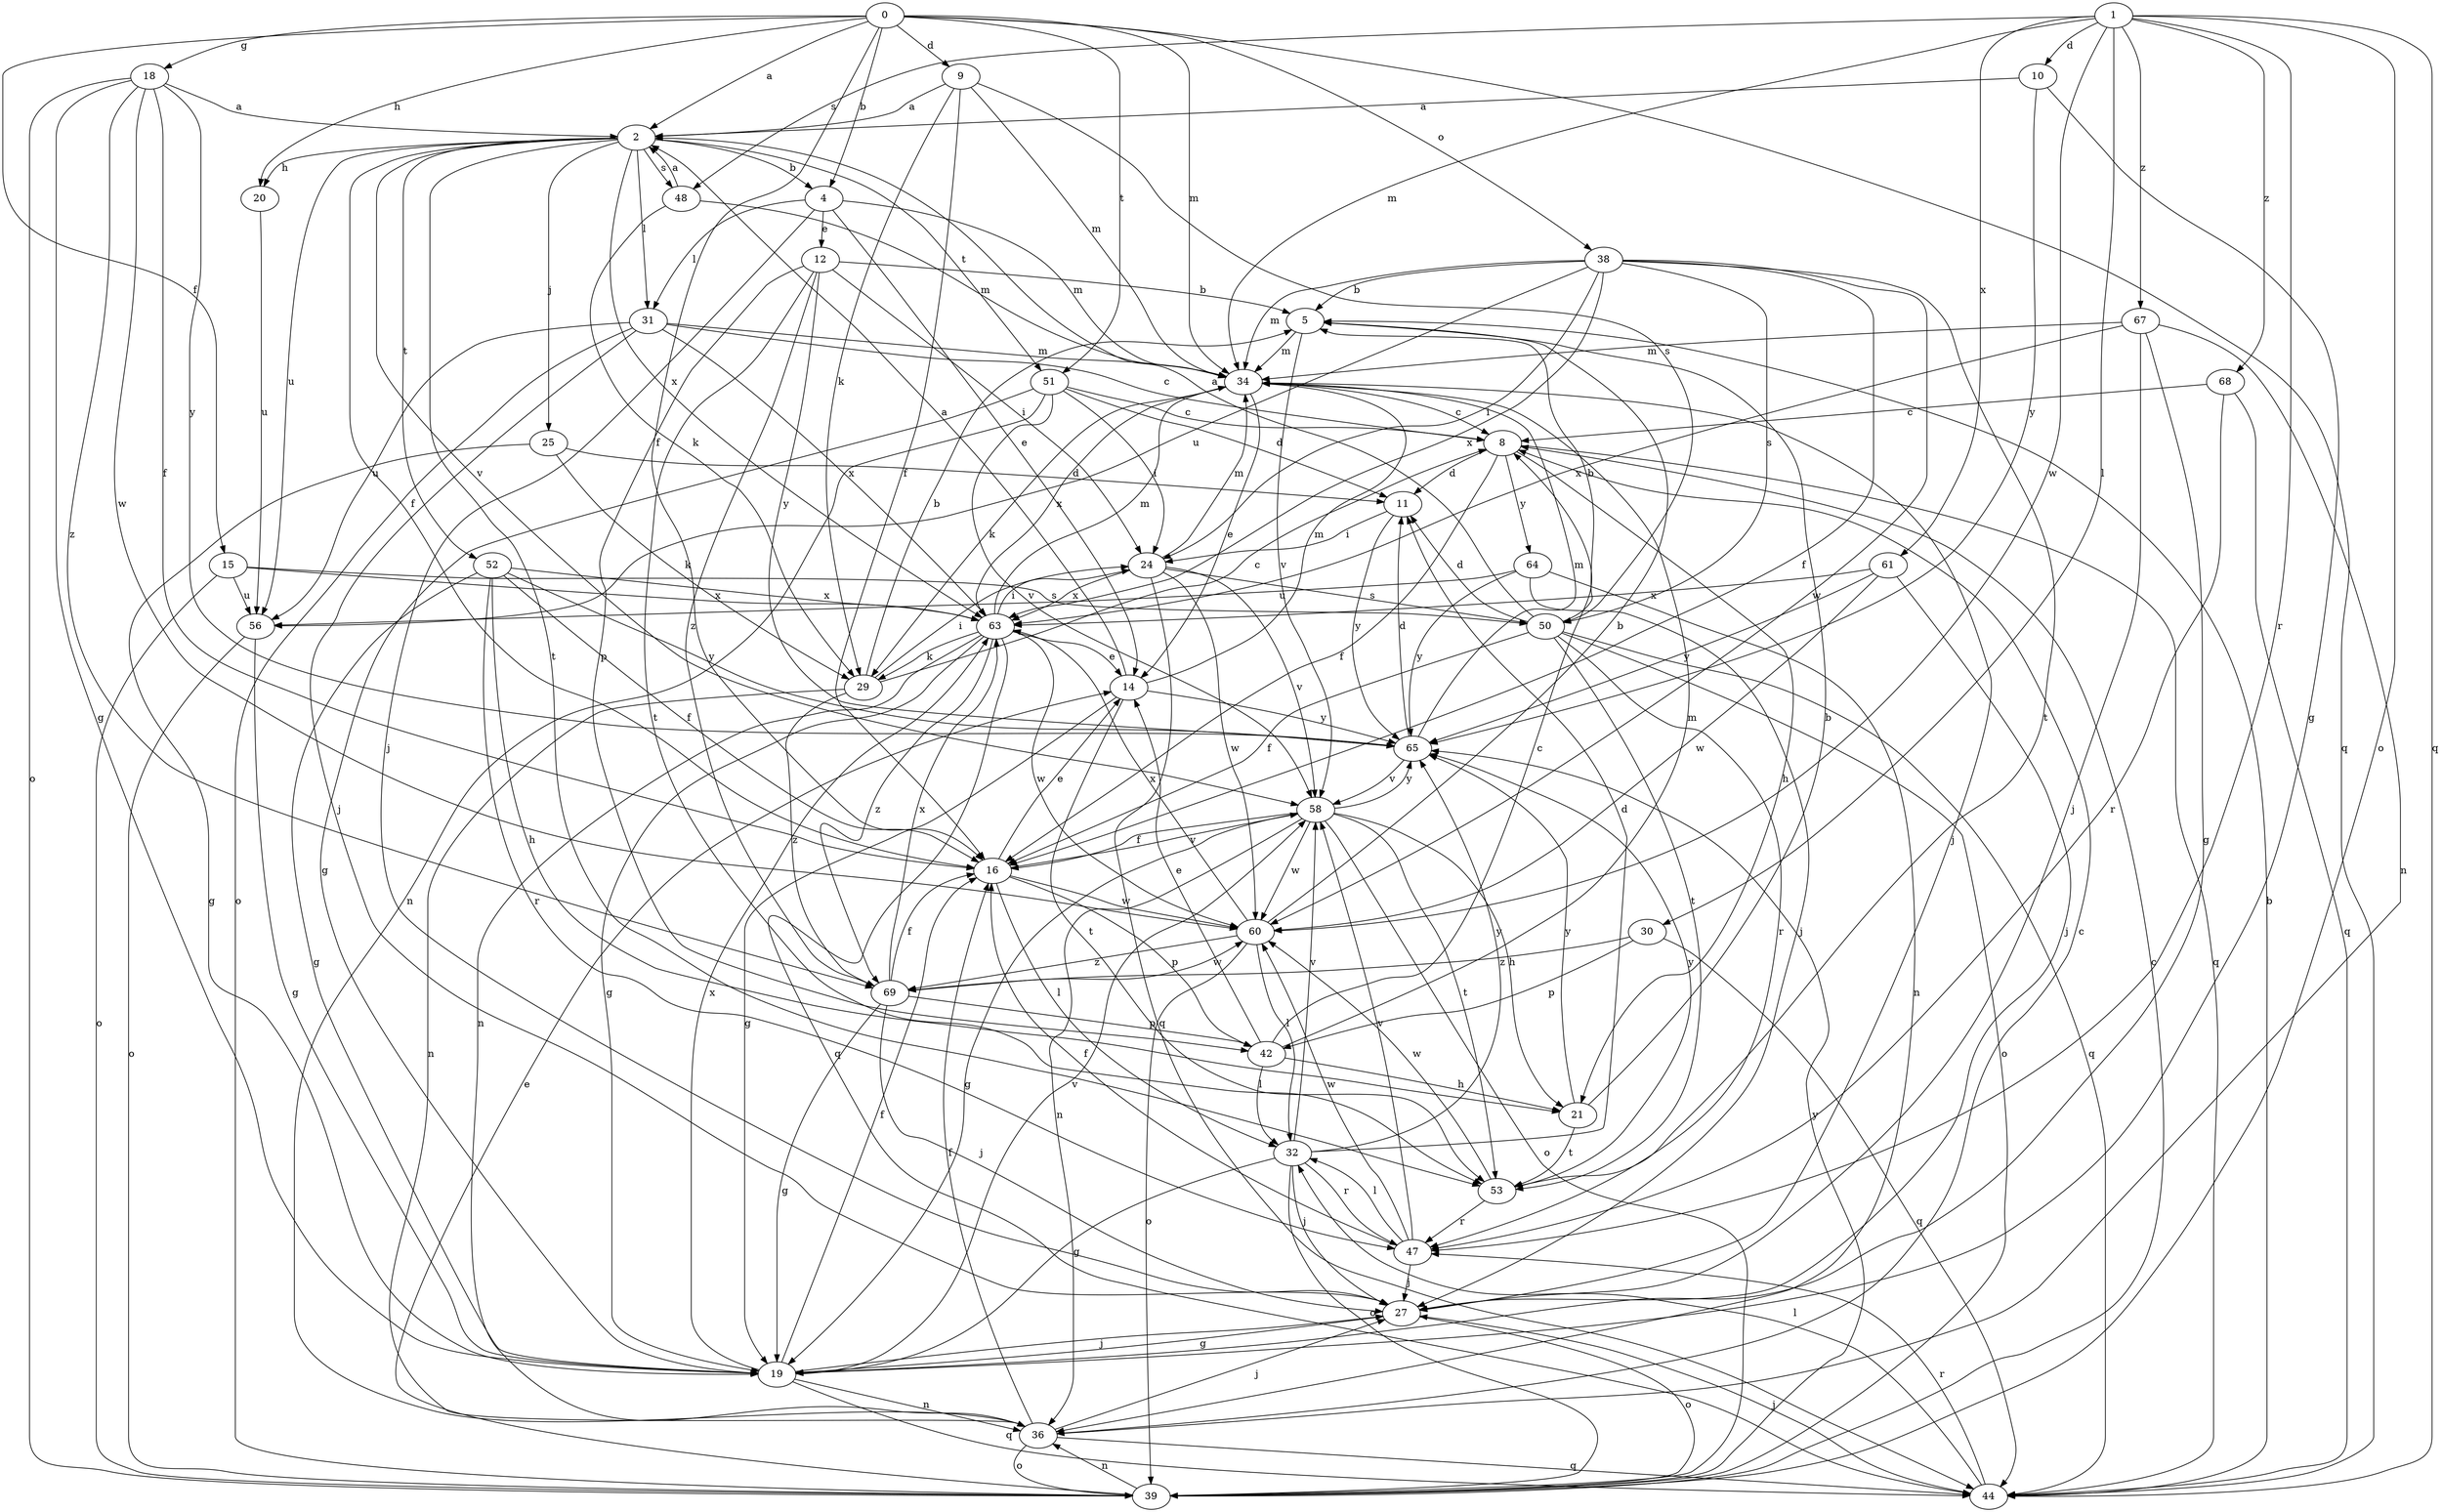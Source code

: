 strict digraph  {
0;
1;
2;
4;
5;
8;
9;
10;
11;
12;
14;
15;
16;
18;
19;
20;
21;
24;
25;
27;
29;
30;
31;
32;
34;
36;
38;
39;
42;
44;
47;
48;
50;
51;
52;
53;
56;
58;
60;
61;
63;
64;
65;
67;
68;
69;
0 -> 2  [label=a];
0 -> 4  [label=b];
0 -> 9  [label=d];
0 -> 15  [label=f];
0 -> 16  [label=f];
0 -> 18  [label=g];
0 -> 20  [label=h];
0 -> 34  [label=m];
0 -> 38  [label=o];
0 -> 44  [label=q];
0 -> 51  [label=t];
1 -> 10  [label=d];
1 -> 30  [label=l];
1 -> 34  [label=m];
1 -> 39  [label=o];
1 -> 44  [label=q];
1 -> 47  [label=r];
1 -> 48  [label=s];
1 -> 60  [label=w];
1 -> 61  [label=x];
1 -> 67  [label=z];
1 -> 68  [label=z];
2 -> 4  [label=b];
2 -> 16  [label=f];
2 -> 20  [label=h];
2 -> 25  [label=j];
2 -> 31  [label=l];
2 -> 48  [label=s];
2 -> 51  [label=t];
2 -> 52  [label=t];
2 -> 53  [label=t];
2 -> 56  [label=u];
2 -> 58  [label=v];
2 -> 63  [label=x];
4 -> 12  [label=e];
4 -> 14  [label=e];
4 -> 27  [label=j];
4 -> 31  [label=l];
4 -> 34  [label=m];
5 -> 34  [label=m];
5 -> 58  [label=v];
8 -> 11  [label=d];
8 -> 16  [label=f];
8 -> 21  [label=h];
8 -> 44  [label=q];
8 -> 64  [label=y];
9 -> 2  [label=a];
9 -> 16  [label=f];
9 -> 29  [label=k];
9 -> 34  [label=m];
9 -> 50  [label=s];
10 -> 2  [label=a];
10 -> 19  [label=g];
10 -> 65  [label=y];
11 -> 24  [label=i];
11 -> 65  [label=y];
12 -> 5  [label=b];
12 -> 24  [label=i];
12 -> 42  [label=p];
12 -> 53  [label=t];
12 -> 65  [label=y];
12 -> 69  [label=z];
14 -> 2  [label=a];
14 -> 19  [label=g];
14 -> 34  [label=m];
14 -> 53  [label=t];
14 -> 65  [label=y];
15 -> 39  [label=o];
15 -> 50  [label=s];
15 -> 56  [label=u];
15 -> 63  [label=x];
16 -> 14  [label=e];
16 -> 32  [label=l];
16 -> 42  [label=p];
16 -> 58  [label=v];
16 -> 60  [label=w];
18 -> 2  [label=a];
18 -> 16  [label=f];
18 -> 19  [label=g];
18 -> 39  [label=o];
18 -> 60  [label=w];
18 -> 65  [label=y];
18 -> 69  [label=z];
19 -> 16  [label=f];
19 -> 27  [label=j];
19 -> 36  [label=n];
19 -> 44  [label=q];
19 -> 58  [label=v];
19 -> 63  [label=x];
20 -> 56  [label=u];
21 -> 5  [label=b];
21 -> 53  [label=t];
21 -> 65  [label=y];
24 -> 34  [label=m];
24 -> 44  [label=q];
24 -> 50  [label=s];
24 -> 58  [label=v];
24 -> 60  [label=w];
24 -> 63  [label=x];
25 -> 11  [label=d];
25 -> 19  [label=g];
25 -> 29  [label=k];
27 -> 19  [label=g];
27 -> 39  [label=o];
29 -> 5  [label=b];
29 -> 8  [label=c];
29 -> 24  [label=i];
29 -> 36  [label=n];
29 -> 69  [label=z];
30 -> 42  [label=p];
30 -> 44  [label=q];
30 -> 69  [label=z];
31 -> 8  [label=c];
31 -> 27  [label=j];
31 -> 34  [label=m];
31 -> 39  [label=o];
31 -> 56  [label=u];
31 -> 63  [label=x];
32 -> 11  [label=d];
32 -> 19  [label=g];
32 -> 27  [label=j];
32 -> 39  [label=o];
32 -> 47  [label=r];
32 -> 58  [label=v];
32 -> 65  [label=y];
34 -> 8  [label=c];
34 -> 14  [label=e];
34 -> 27  [label=j];
34 -> 29  [label=k];
34 -> 63  [label=x];
36 -> 8  [label=c];
36 -> 16  [label=f];
36 -> 27  [label=j];
36 -> 39  [label=o];
36 -> 44  [label=q];
38 -> 5  [label=b];
38 -> 16  [label=f];
38 -> 24  [label=i];
38 -> 34  [label=m];
38 -> 50  [label=s];
38 -> 53  [label=t];
38 -> 56  [label=u];
38 -> 60  [label=w];
38 -> 63  [label=x];
39 -> 8  [label=c];
39 -> 14  [label=e];
39 -> 36  [label=n];
39 -> 65  [label=y];
42 -> 8  [label=c];
42 -> 14  [label=e];
42 -> 21  [label=h];
42 -> 32  [label=l];
42 -> 34  [label=m];
44 -> 5  [label=b];
44 -> 27  [label=j];
44 -> 32  [label=l];
44 -> 47  [label=r];
47 -> 16  [label=f];
47 -> 27  [label=j];
47 -> 32  [label=l];
47 -> 58  [label=v];
47 -> 60  [label=w];
48 -> 2  [label=a];
48 -> 29  [label=k];
48 -> 34  [label=m];
50 -> 2  [label=a];
50 -> 5  [label=b];
50 -> 11  [label=d];
50 -> 16  [label=f];
50 -> 39  [label=o];
50 -> 44  [label=q];
50 -> 47  [label=r];
50 -> 53  [label=t];
51 -> 8  [label=c];
51 -> 11  [label=d];
51 -> 19  [label=g];
51 -> 24  [label=i];
51 -> 36  [label=n];
51 -> 58  [label=v];
52 -> 16  [label=f];
52 -> 19  [label=g];
52 -> 21  [label=h];
52 -> 47  [label=r];
52 -> 63  [label=x];
52 -> 65  [label=y];
53 -> 47  [label=r];
53 -> 60  [label=w];
53 -> 65  [label=y];
56 -> 19  [label=g];
56 -> 39  [label=o];
58 -> 16  [label=f];
58 -> 19  [label=g];
58 -> 21  [label=h];
58 -> 36  [label=n];
58 -> 39  [label=o];
58 -> 53  [label=t];
58 -> 60  [label=w];
58 -> 65  [label=y];
60 -> 5  [label=b];
60 -> 32  [label=l];
60 -> 39  [label=o];
60 -> 63  [label=x];
60 -> 69  [label=z];
61 -> 27  [label=j];
61 -> 60  [label=w];
61 -> 63  [label=x];
61 -> 65  [label=y];
63 -> 14  [label=e];
63 -> 19  [label=g];
63 -> 24  [label=i];
63 -> 29  [label=k];
63 -> 34  [label=m];
63 -> 36  [label=n];
63 -> 44  [label=q];
63 -> 60  [label=w];
63 -> 69  [label=z];
64 -> 27  [label=j];
64 -> 36  [label=n];
64 -> 56  [label=u];
64 -> 65  [label=y];
65 -> 11  [label=d];
65 -> 34  [label=m];
65 -> 58  [label=v];
67 -> 19  [label=g];
67 -> 27  [label=j];
67 -> 34  [label=m];
67 -> 36  [label=n];
67 -> 63  [label=x];
68 -> 8  [label=c];
68 -> 44  [label=q];
68 -> 47  [label=r];
69 -> 16  [label=f];
69 -> 19  [label=g];
69 -> 27  [label=j];
69 -> 42  [label=p];
69 -> 60  [label=w];
69 -> 63  [label=x];
}
